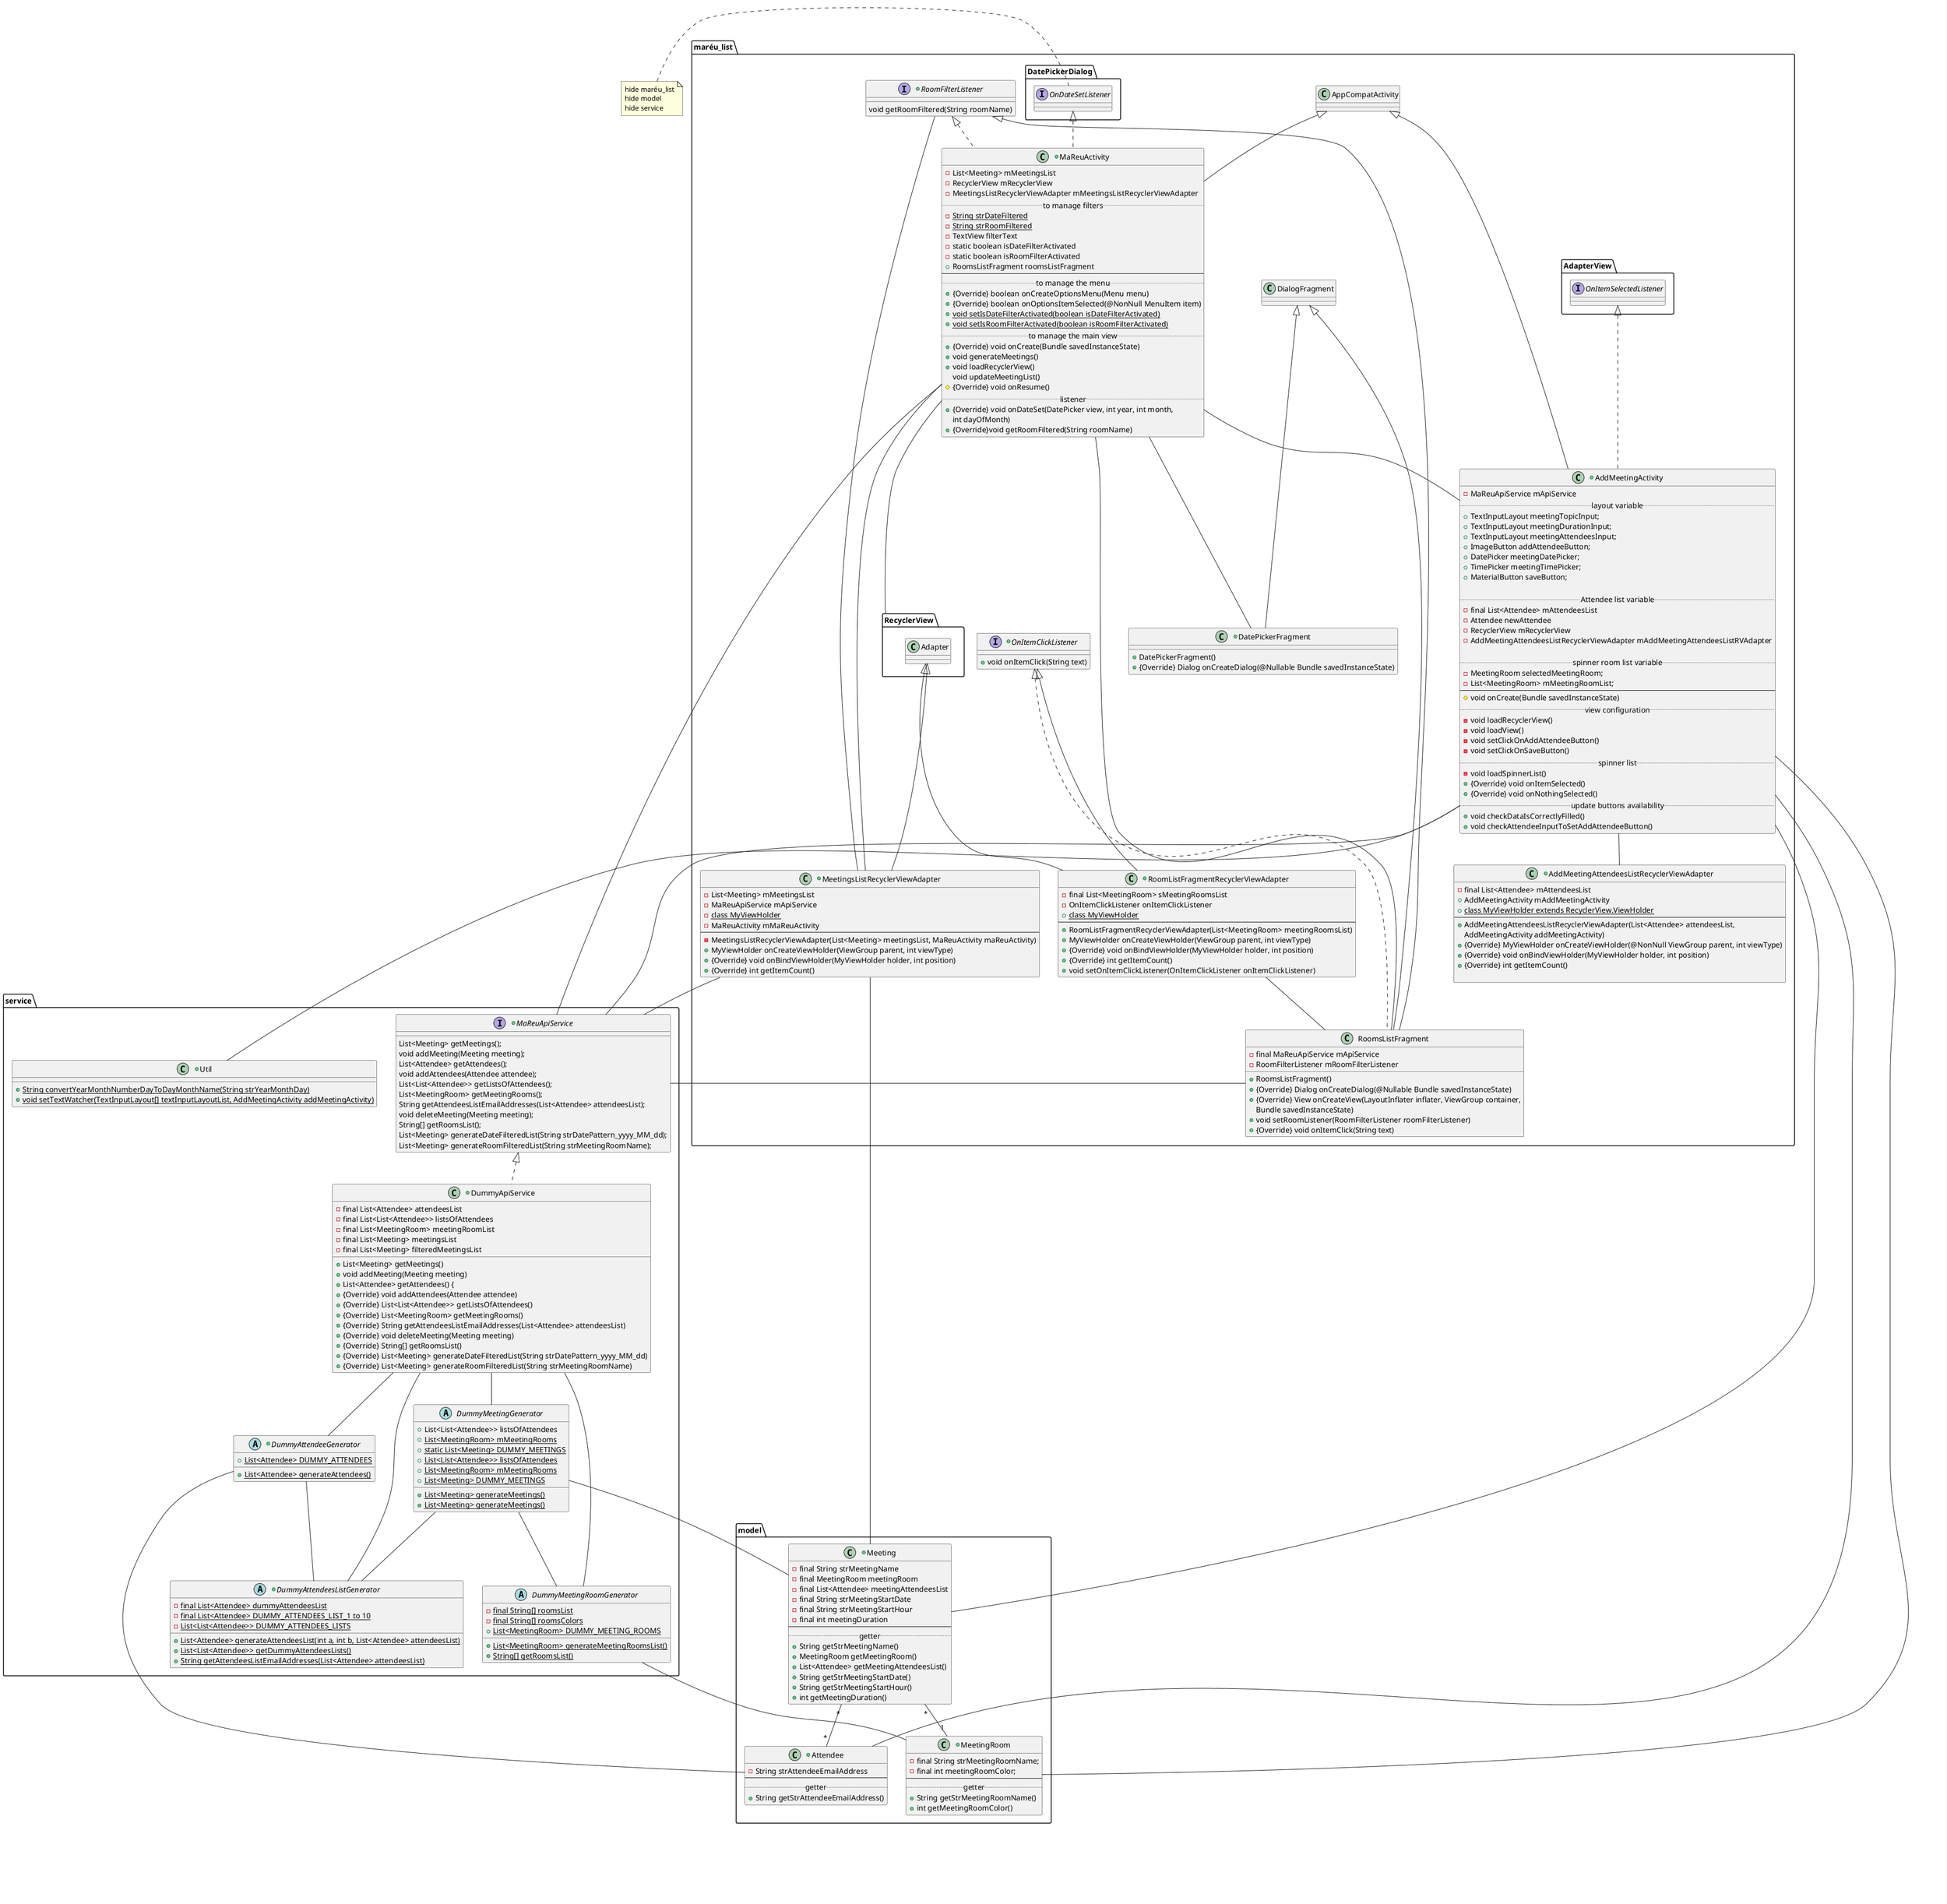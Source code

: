 @startuml

package model {

    +class Attendee {
        -String strAttendeeEmailAddress
        --
        .. getter ..
        +String getStrAttendeeEmailAddress()
    }

    +class Meeting {
        - final String strMeetingName
        - final MeetingRoom meetingRoom
        - final List<Attendee> meetingAttendeesList
        - final String strMeetingStartDate
        - final String strMeetingStartHour
        - final int meetingDuration
        --
        .. getter ..
        +String getStrMeetingName()
        +MeetingRoom getMeetingRoom()
        +List<Attendee> getMeetingAttendeesList()
        +String getStrMeetingStartDate()
        +String getStrMeetingStartHour()
        +int getMeetingDuration()
    }

    +class MeetingRoom {
        -final String strMeetingRoomName;
        -final int meetingRoomColor;
        --
        .. getter ..
        + String getStrMeetingRoomName()
        + int getMeetingRoomColor()
    }



    Meeting "*"--"*" Attendee
    Meeting "*"--"1" MeetingRoom
}


package service {

    +class DummyApiService implements MaReuApiService{
        -final List<Attendee> attendeesList
        -final List<List<Attendee>> listsOfAttendees
        -final List<MeetingRoom> meetingRoomList
        -final List<Meeting> meetingsList
        -final List<Meeting> filteredMeetingsList
        +List<Meeting> getMeetings()
        +void addMeeting(Meeting meeting)
        +List<Attendee> getAttendees() {
        +{Override} void addAttendees(Attendee attendee)
        +{Override} List<List<Attendee>> getListsOfAttendees()
        +{Override} List<MeetingRoom> getMeetingRooms()
        +{Override} String getAttendeesListEmailAddresses(List<Attendee> attendeesList)
        +{Override} void deleteMeeting(Meeting meeting)
        +{Override} String[] getRoomsList()
        +{Override} List<Meeting> generateDateFilteredList(String strDatePattern_yyyy_MM_dd)
        +{Override} List<Meeting> generateRoomFilteredList(String strMeetingRoomName)
    }

    +abstract class DummyAttendeeGenerator {
        +{static} List<Attendee> DUMMY_ATTENDEES
        +{static} List<Attendee> generateAttendees()
    }

    +abstract class DummyAttendeesListGenerator {
        -{static} final List<Attendee> dummyAttendeesList
        -{static} final List<Attendee> DUMMY_ATTENDEES_LIST_1 to 10
        -{static}List<List<Attendee>> DUMMY_ATTENDEES_LISTS
        +{static} List<Attendee> generateAttendeesList(int a, int b, List<Attendee> attendeesList)
        +{static} List<List<Attendee>> getDummyAttendeesLists()
        +{static} String getAttendeesListEmailAddresses(List<Attendee> attendeesList)
    }

    +abstract class DummyMeetingGenerator {
        +List<List<Attendee>> listsOfAttendees
        +{static} List<MeetingRoom> mMeetingRooms
        +{static} static List<Meeting> DUMMY_MEETINGS
        +{static} List<Meeting> generateMeetings()
    }

    abstract class DummyMeetingGenerator {
        +{static} List<List<Attendee>> listsOfAttendees
        +{static} List<MeetingRoom> mMeetingRooms
        +{static} List<Meeting> DUMMY_MEETINGS
        +{static} List<Meeting> generateMeetings()
    }

    abstract class DummyMeetingRoomGenerator {
        -{static} final String[] roomsList
        -{static} final String[] roomsColors
        +{static} List<MeetingRoom> DUMMY_MEETING_ROOMS
        +{static} List<MeetingRoom> generateMeetingRoomsList()
        +{static} String[] getRoomsList()
    }

    +interface MaReuApiService {
        List<Meeting> getMeetings();
        void addMeeting(Meeting meeting);
        List<Attendee> getAttendees();
        void addAttendees(Attendee attendee);
        List<List<Attendee>> getListsOfAttendees();
        List<MeetingRoom> getMeetingRooms();
        String getAttendeesListEmailAddresses(List<Attendee> attendeesList);
        void deleteMeeting(Meeting meeting);
        String[] getRoomsList();
        List<Meeting> generateDateFilteredList(String strDatePattern_yyyy_MM_dd);
        List<Meeting> generateRoomFilteredList(String strMeetingRoomName);
    }

    +class Util {
        +{static} String convertYearMonthNumberDayToDayMonthName(String strYearMonthDay)
        +{static} void setTextWatcher(TextInputLayout[] textInputLayoutList, AddMeetingActivity addMeetingActivity)
    }

    DummyApiService -- DummyAttendeeGenerator
    DummyApiService -- DummyAttendeesListGenerator
    DummyApiService -- DummyMeetingRoomGenerator
    DummyApiService -- DummyMeetingGenerator
    DummyAttendeeGenerator -- Attendee
    DummyAttendeeGenerator -- DummyAttendeesListGenerator
    DummyMeetingGenerator -- DummyAttendeesListGenerator
    DummyMeetingGenerator -- DummyMeetingRoomGenerator
    DummyMeetingGenerator -- Meeting
    DummyMeetingRoomGenerator -- MeetingRoom

}

package maréu_list{
    +class AddMeetingActivity extends AppCompatActivity implements AdapterView.OnItemSelectedListener {
        -MaReuApiService mApiService
        ..layout variable..
        +TextInputLayout meetingTopicInput;
        +TextInputLayout meetingDurationInput;
        +TextInputLayout meetingAttendeesInput;
        +ImageButton addAttendeeButton;
        +DatePicker meetingDatePicker;
        +TimePicker meetingTimePicker;
        +MaterialButton saveButton;

        ..Attendee list variable..
        -final List<Attendee> mAttendeesList
        -Attendee newAttendee
        -RecyclerView mRecyclerView
        -AddMeetingAttendeesListRecyclerViewAdapter mAddMeetingAttendeesListRVAdapter

        ..spinner room list variable..
        -MeetingRoom selectedMeetingRoom;
        -List<MeetingRoom> mMeetingRoomList;
        ----
        #void onCreate(Bundle savedInstanceState)
        ..view configuration..
        -void loadRecyclerView()
        -void loadView()
        -void setClickOnAddAttendeeButton()
        -void setClickOnSaveButton()
        ..spinner list..
        -void loadSpinnerList()
        +{Override} void onItemSelected()
        +{Override} void onNothingSelected()
        ..update buttons availability..
        +void checkDataIsCorrectlyFilled()
        +void checkAttendeeInputToSetAddAttendeeButton()
    }


    +class AddMeetingAttendeesListRecyclerViewAdapter{
        -final List<Attendee> mAttendeesList
        +AddMeetingActivity mAddMeetingActivity
        +{static} class MyViewHolder extends RecyclerView.ViewHolder
        ----
        +AddMeetingAttendeesListRecyclerViewAdapter(List<Attendee> attendeesList,
                                           AddMeetingActivity addMeetingActivity)
      +{Override} MyViewHolder onCreateViewHolder(@NonNull ViewGroup parent, int viewType)
      +{Override} void onBindViewHolder(MyViewHolder holder, int position)
      +{Override} int getItemCount()

    }

    +class DatePickerFragment extends DialogFragment {
        +DatePickerFragment()
        +{Override} Dialog onCreateDialog(@Nullable Bundle savedInstanceState)
    }

    +class MeetingsListRecyclerViewAdapter extends RecyclerView.Adapter{
        -List<Meeting> mMeetingsList
        -MaReuApiService mApiService
        -{static} class MyViewHolder
        -MaReuActivity mMaReuActivity
        ----
        -MeetingsListRecyclerViewAdapter(List<Meeting> meetingsList, MaReuActivity maReuActivity)
        +MyViewHolder onCreateViewHolder(ViewGroup parent, int viewType)
        +{Override} void onBindViewHolder(MyViewHolder holder, int position)
        +{Override} int getItemCount()
    }

    +class RoomListFragmentRecyclerViewAdapter extends RecyclerView.Adapter,OnItemClickListener{
        - final List<MeetingRoom> sMeetingRoomsList
        - OnItemClickListener onItemClickListener
        +{static} class MyViewHolder
        ----
        +RoomListFragmentRecyclerViewAdapter(List<MeetingRoom> meetingRoomsList)
        +MyViewHolder onCreateViewHolder(ViewGroup parent, int viewType)
        +{Override} void onBindViewHolder(MyViewHolder holder, int position)
        +{Override} int getItemCount()
        +void setOnItemClickListener(OnItemClickListener onItemClickListener)
    }

        +interface OnItemClickListener{
        +void onItemClick(String text)
    }

    class RoomsListFragment extends DialogFragment, RoomFilterListener implements OnItemClickListener {
        -final MaReuApiService mApiService
        -RoomFilterListener mRoomFilterListener
        +RoomsListFragment()
        +{Override} Dialog onCreateDialog(@Nullable Bundle savedInstanceState)
        +{Override} View onCreateView(LayoutInflater inflater, ViewGroup container,
                                                 Bundle savedInstanceState)
        +void setRoomListener(RoomFilterListener roomFilterListener)
        +{Override} void onItemClick(String text)
    }

    +interface RoomFilterListener {
        void getRoomFiltered(String roomName)
    }

    +class MaReuActivity extends AppCompatActivity implements DatePickerDialog.OnDateSetListener, RoomFilterListener{
        - List<Meeting> mMeetingsList
        - RecyclerView mRecyclerView
        - MeetingsListRecyclerViewAdapter mMeetingsListRecyclerViewAdapter
        ..to manage filters..
        -{static} String strDateFiltered
        -{static} String strRoomFiltered
        - TextView filterText
        - static boolean isDateFilterActivated
        - static boolean isRoomFilterActivated
        +RoomsListFragment roomsListFragment
        ----
        ..to manage the menu..
        +{Override} boolean onCreateOptionsMenu(Menu menu)
        +{Override} boolean onOptionsItemSelected(@NonNull MenuItem item)
        +{static}void setIsDateFilterActivated(boolean isDateFilterActivated)
        +{static}void setIsRoomFilterActivated(boolean isRoomFilterActivated)
        ..to manage the main view..
        +{Override} void onCreate(Bundle savedInstanceState)
        +void generateMeetings()
        +void loadRecyclerView()
         void updateMeetingList()
        #{Override} void onResume()
        ..listener..
        +{Override} void onDateSet(DatePicker view, int year, int month,
         int dayOfMonth)
         +{Override}void getRoomFiltered(String roomName)
    }

        AddMeetingActivity -- MeetingRoom
        AddMeetingActivity -- Meeting
        AddMeetingActivity -- Attendee
        AddMeetingActivity -- MaReuApiService
        AddMeetingActivity -- AddMeetingAttendeesListRecyclerViewAdapter
        AddMeetingActivity -- Util
        MeetingsListRecyclerViewAdapter -- MaReuApiService
        MeetingsListRecyclerViewAdapter -- Meeting
        RoomsListFragment -- MaReuApiService
        RoomFilterListener -- MeetingsListRecyclerViewAdapter
        MaReuActivity-- RecyclerView
        MaReuActivity -- MeetingsListRecyclerViewAdapter
        MaReuActivity -- DatePickerFragment
        MaReuActivity -- RoomsListFragment
        MaReuApiService -- MaReuActivity
        MaReuActivity -- AddMeetingActivity
        RoomListFragmentRecyclerViewAdapter -- RoomsListFragment

}
note left
hide maréu_list
hide model
hide service
end note







hide DialogFragment
hide AppCompatActivity
hide RecyclerView

@enduml